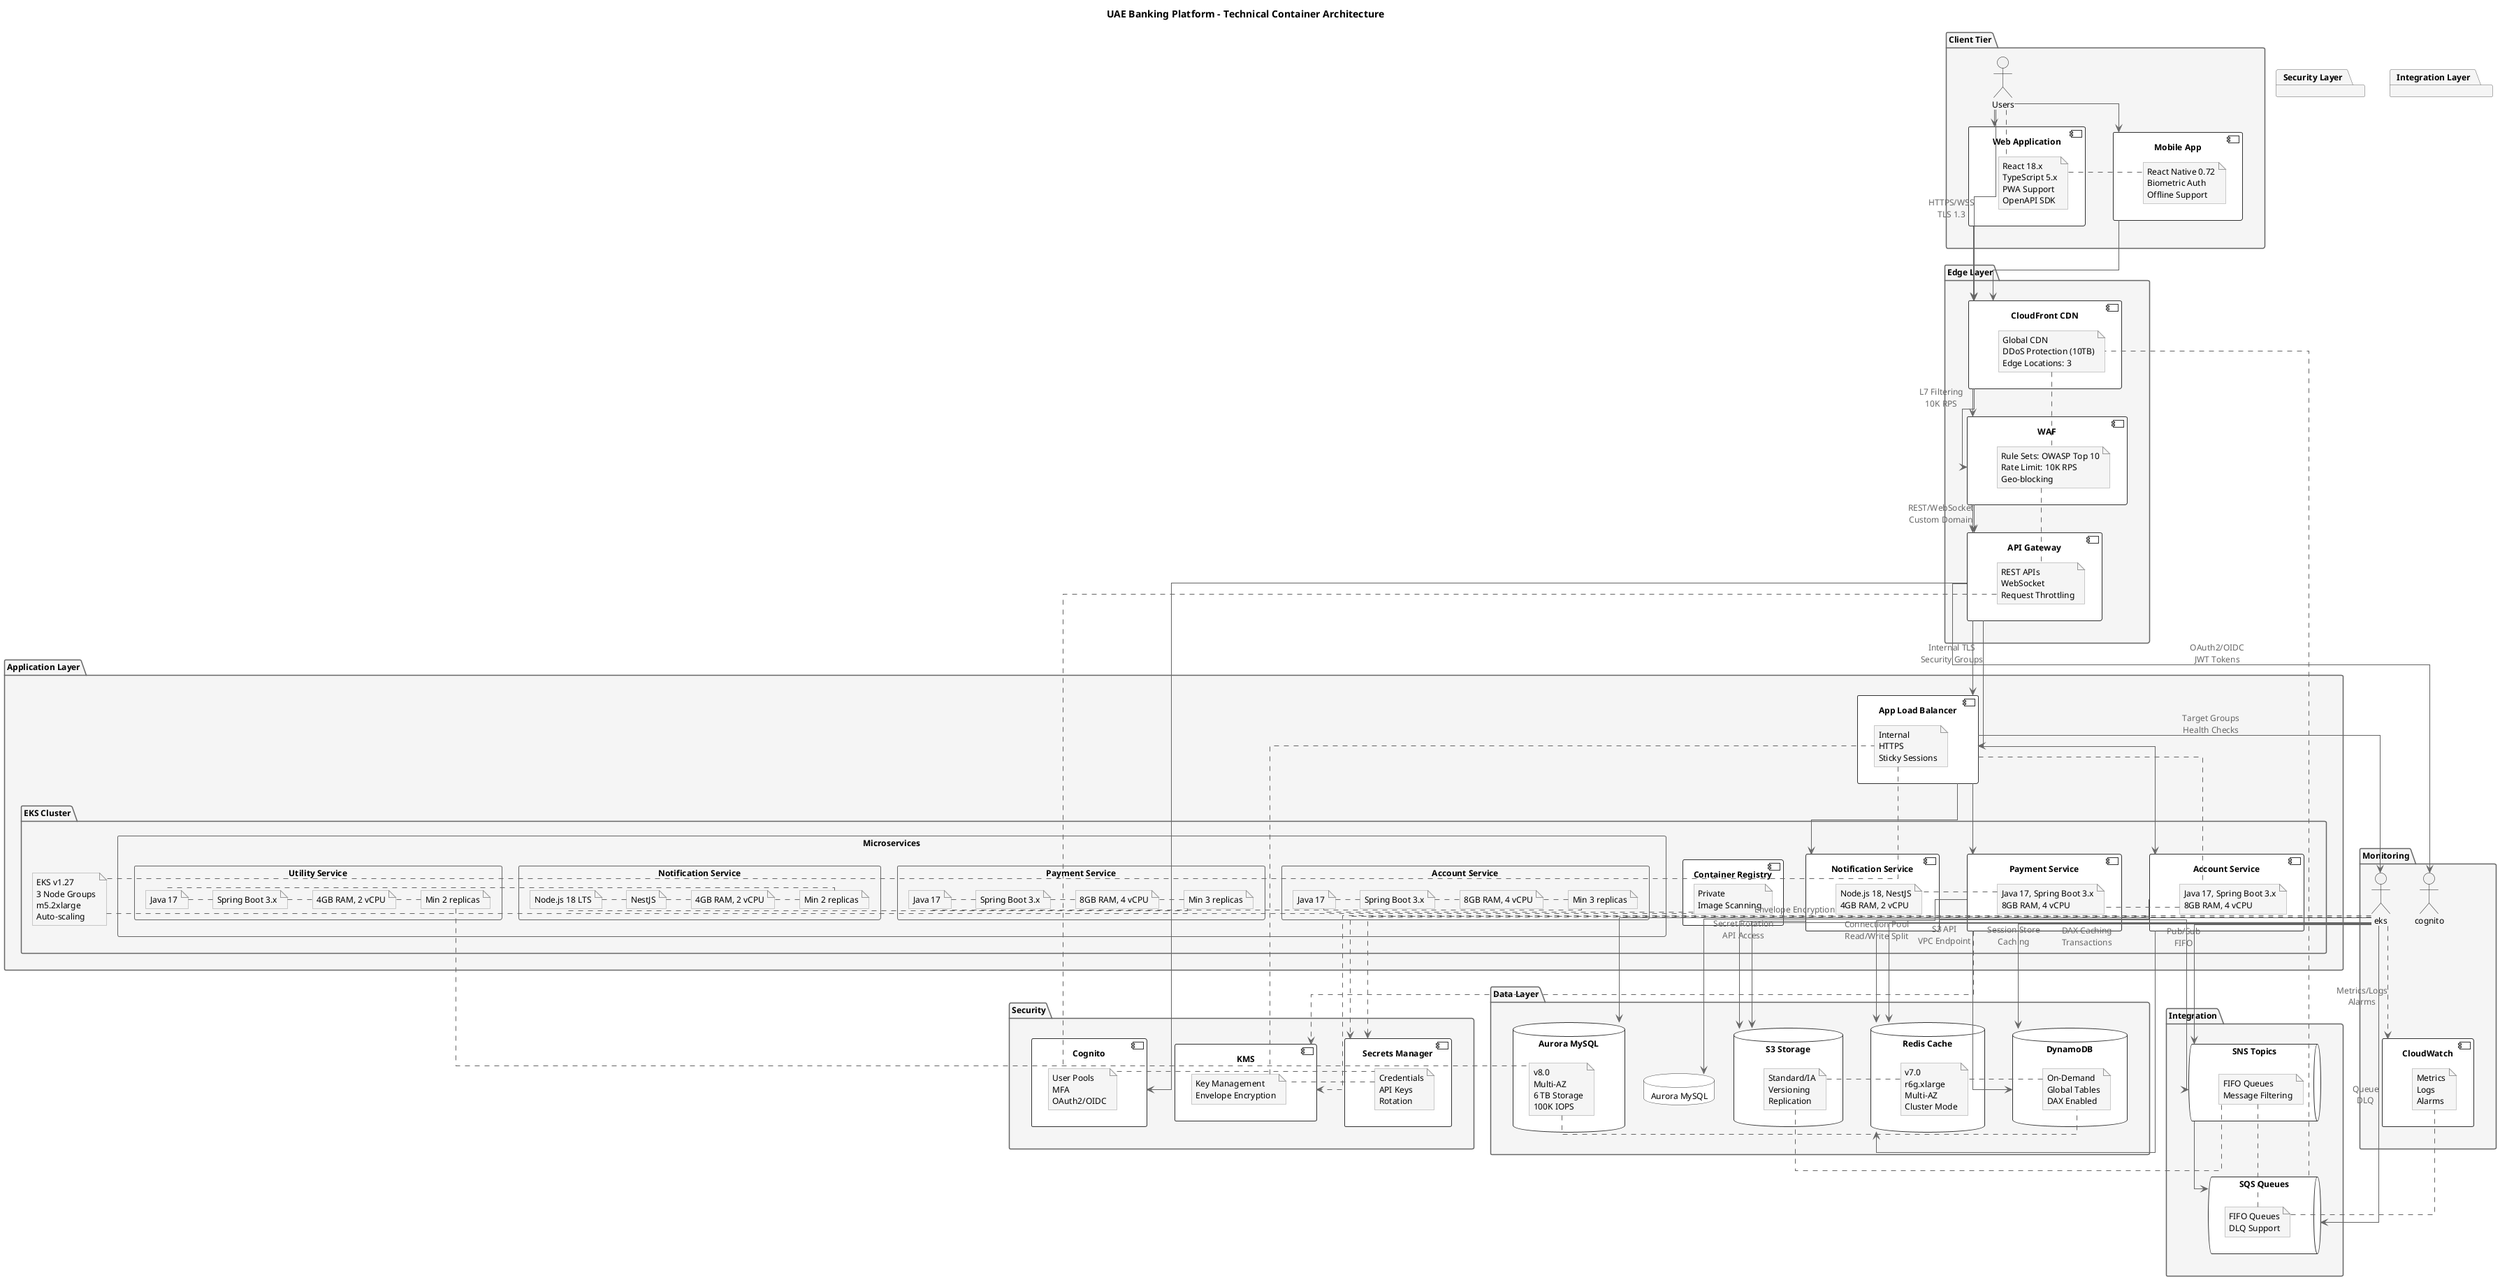 @startuml UAE_Banking_Platform_Technical_Container_View

' Style settings
skinparam linetype ortho
skinparam handwritten false
skinparam monochrome false
skinparam shadowing false
skinparam defaultFontName "Verdana"
skinparam defaultFontSize 12

' Style settings
skinparam package {
    BackgroundColor WhiteSmoke
    BorderColor #666666
}

skinparam component {
    BackgroundColor White
    BorderColor #333333
}

skinparam database {
    BackgroundColor White
    BorderColor #333333
}

skinparam queue {
    BackgroundColor White
    BorderColor #333333
}

skinparam arrow {
    Color #666666
    FontColor #666666
}

skinparam note {
    BackgroundColor WhiteSmoke
    BorderColor #999999
}

title UAE Banking Platform - Technical Container Architecture
!define APP_COLOR #2ECC71
!define DATA_COLOR #9B59B6
!define INTEGRATION_COLOR #F1C40F

package "Client Tier" {
    actor "Users" as users
    component "Web Application" as web {
        note right: React 18.x\nTypeScript 5.x\nPWA Support\nOpenAPI SDK
    }
    component "Mobile App" as mobile {
        note right: React Native 0.72\nBiometric Auth\nOffline Support
    }
}

package "Edge Layer" {
    component "CloudFront CDN" as cdn
    component "WAF" as waf
    component "API Gateway" as apigw
}

package "Security" {
    component "Cognito" as auth
    component "Secrets Manager" as secrets
    component "KMS" as kms
}

package "Application Layer" {
    component "App Load Balancer" as alb
    
    package "EKS Cluster" {
        component "Account Service" as account {
            note right: Java 17, Spring Boot 3.x\n8GB RAM, 4 vCPU
        }
        component "Payment Service" as payment {
            note right: Java 17, Spring Boot 3.x\n8GB RAM, 4 vCPU
        }
        component "Notification Service" as notification {
            note right: Node.js 18, NestJS\n4GB RAM, 2 vCPU
        }
    }
}

package "Data Layer" {
    database "Aurora MySQL" as db
    database "DynamoDB" as dynamo
    database "Redis Cache" as redis
    database "S3 Storage" as s3
}

package "Integration" {
    queue "SNS Topics" as sns
    queue "SQS Queues" as sqs
}

' Connections
users --> web
users --> mobile
web --> cdn
mobile --> cdn
cdn --> waf
waf --> apigw
apigw --> auth
apigw --> alb

alb --> account
alb --> payment
alb --> notification

account --> db
account --> redis
payment --> dynamo
payment --> redis
notification --> s3
notification --> sns

sns --> sqs
account ..> secrets
payment ..> kms

package "Edge Layer" {
    component "CloudFront CDN" as cdn {
        note right: Global CDN\nDDoS Protection (10TB)\nEdge Locations: 3
    }
    component "WAF" as waf {
        note right: Rule Sets: OWASP Top 10\nRate Limit: 10K RPS\nGeo-blocking
    }
    component "API Gateway" as apigw {
        note right: REST APIs\nWebSocket\nRequest Throttling
    }
}

package "Security Layer" {
    component "Cognito" as auth {
        note right: User Pools\nMFA\nOAuth2/OIDC
    }
    component "Secrets Manager" as secrets {
        note right: Credentials\nAPI Keys\nRotation
    }
    component "KMS" as kms {
        note right: Key Management\nEnvelope Encryption
    }
}

package "Application Layer" {
    component "Application LB" as alb {
        note right: Internal\nHTTPS\nSticky Sessions
    }
    
    package "EKS Cluster" {
        note right: EKS v1.27\n3 Node Groups\nm5.2xlarge\nAuto-scaling
        
        component "Container Registry" as ecr {
            note right: Private\nImage Scanning
        }
        
        rectangle "Microservices" {
            rectangle "Account Service" {
                note right: Java 17
                note right: Spring Boot 3.x
                note right: 8GB RAM, 4 vCPU
                note right: Min 3 replicas
            }
            
            rectangle "Payment Service" {
                note right: Java 17
                note right: Spring Boot 3.x
                note right: 8GB RAM, 4 vCPU
                note right: Min 3 replicas
            }
            
            rectangle "Notification Service" {
                note right: Node.js 18 LTS
                note right: NestJS
                note right: 4GB RAM, 2 vCPU
                note right: Min 2 replicas
            }
            
            rectangle "Utility Service" {
                note right: Java 17
                note right: Spring Boot 3.x
                note right: 4GB RAM, 2 vCPU
                note right: Min 2 replicas
            }
        }
    }
}

package "Data Layer" {
    database "Aurora MySQL" as aurora {
        note right: v8.0\nMulti-AZ\n6 TB Storage\n100K IOPS
    }
    database "DynamoDB" as dynamo {
        note right: On-Demand\nGlobal Tables\nDAX Enabled
    }
    database "Redis Cache" as redis {
        note right: v7.0\nr6g.xlarge\nMulti-AZ\nCluster Mode
    }
    database "S3" as s3 {
        note right: Standard/IA\nVersioning\nReplication
    }
}

package "Integration Layer" {
    queue "SNS Topics" as sns {
        note right: FIFO Queues\nMessage Filtering
    }
    queue "SQS Queues" as sqs {
        note right: FIFO Queues\nDLQ Support
    }
}

package "Monitoring" {
    component "CloudWatch" as cw {
        note right: Metrics\nLogs\nAlarms
    }

' Technical Flow Specifications
users --> cdn : "HTTPS/WSS\nTLS 1.3"
cdn --> waf : "L7 Filtering\n10K RPS"
waf --> apigw : "REST/WebSocket\nCustom Domain"
apigw --> cognito : "OAuth2/OIDC\nJWT Tokens"
apigw --> alb : "Internal TLS\nSecurity Groups"
alb --> eks : "Target Groups\nHealth Checks"

eks --> aurora : "Connection Pool\nRead/Write Split"
eks --> dynamo : "DAX Caching\nTransactions"
eks --> redis : "Session Store\nCaching"
eks --> s3 : "S3 API\nVPC Endpoint"

eks --> sns : "Pub/Sub\nFIFO"
eks --> sqs : "Queue\nDLQ"

eks ..> secrets : "Secret Rotation\nAPI Access"
eks ..> kms : "Envelope Encryption"
eks ..> cw : "Metrics/Logs\nAlarms"

@enduml
